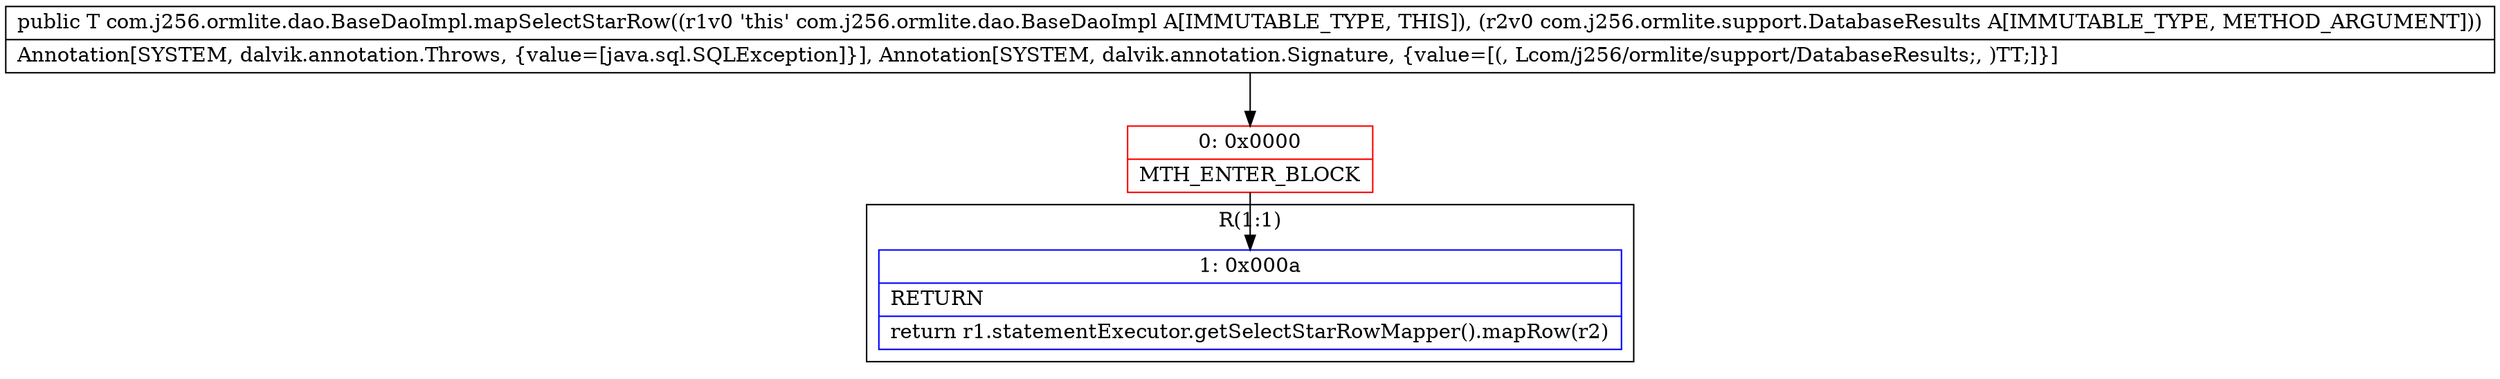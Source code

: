 digraph "CFG forcom.j256.ormlite.dao.BaseDaoImpl.mapSelectStarRow(Lcom\/j256\/ormlite\/support\/DatabaseResults;)Ljava\/lang\/Object;" {
subgraph cluster_Region_1622423115 {
label = "R(1:1)";
node [shape=record,color=blue];
Node_1 [shape=record,label="{1\:\ 0x000a|RETURN\l|return r1.statementExecutor.getSelectStarRowMapper().mapRow(r2)\l}"];
}
Node_0 [shape=record,color=red,label="{0\:\ 0x0000|MTH_ENTER_BLOCK\l}"];
MethodNode[shape=record,label="{public T com.j256.ormlite.dao.BaseDaoImpl.mapSelectStarRow((r1v0 'this' com.j256.ormlite.dao.BaseDaoImpl A[IMMUTABLE_TYPE, THIS]), (r2v0 com.j256.ormlite.support.DatabaseResults A[IMMUTABLE_TYPE, METHOD_ARGUMENT]))  | Annotation[SYSTEM, dalvik.annotation.Throws, \{value=[java.sql.SQLException]\}], Annotation[SYSTEM, dalvik.annotation.Signature, \{value=[(, Lcom\/j256\/ormlite\/support\/DatabaseResults;, )TT;]\}]\l}"];
MethodNode -> Node_0;
Node_0 -> Node_1;
}

